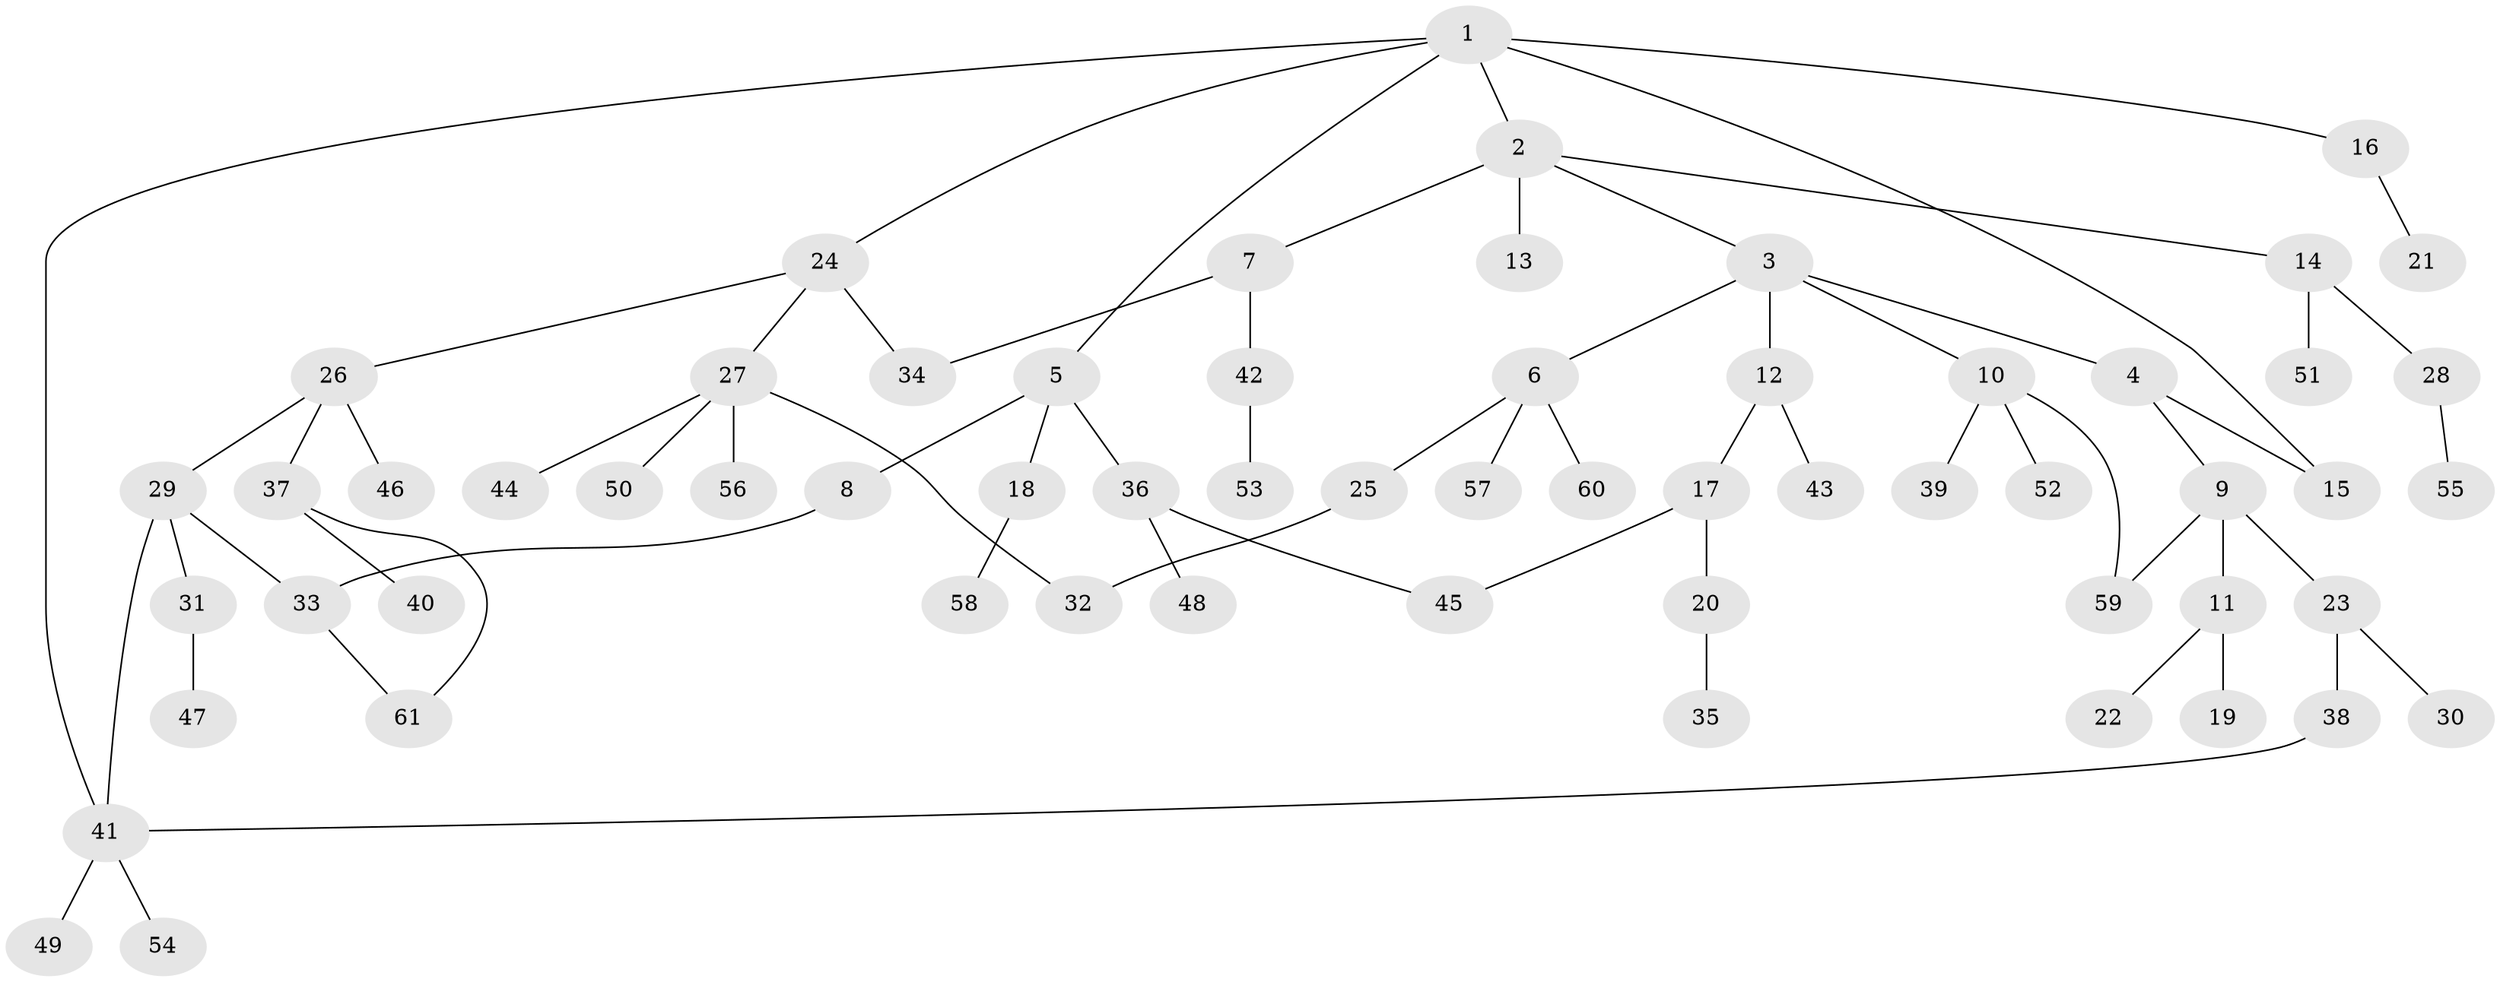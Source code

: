 // Generated by graph-tools (version 1.1) at 2025/01/03/09/25 03:01:02]
// undirected, 61 vertices, 69 edges
graph export_dot {
graph [start="1"]
  node [color=gray90,style=filled];
  1;
  2;
  3;
  4;
  5;
  6;
  7;
  8;
  9;
  10;
  11;
  12;
  13;
  14;
  15;
  16;
  17;
  18;
  19;
  20;
  21;
  22;
  23;
  24;
  25;
  26;
  27;
  28;
  29;
  30;
  31;
  32;
  33;
  34;
  35;
  36;
  37;
  38;
  39;
  40;
  41;
  42;
  43;
  44;
  45;
  46;
  47;
  48;
  49;
  50;
  51;
  52;
  53;
  54;
  55;
  56;
  57;
  58;
  59;
  60;
  61;
  1 -- 2;
  1 -- 5;
  1 -- 16;
  1 -- 24;
  1 -- 41;
  1 -- 15;
  2 -- 3;
  2 -- 7;
  2 -- 13;
  2 -- 14;
  3 -- 4;
  3 -- 6;
  3 -- 10;
  3 -- 12;
  4 -- 9;
  4 -- 15;
  5 -- 8;
  5 -- 18;
  5 -- 36;
  6 -- 25;
  6 -- 57;
  6 -- 60;
  7 -- 34;
  7 -- 42;
  8 -- 33;
  9 -- 11;
  9 -- 23;
  9 -- 59;
  10 -- 39;
  10 -- 52;
  10 -- 59;
  11 -- 19;
  11 -- 22;
  12 -- 17;
  12 -- 43;
  14 -- 28;
  14 -- 51;
  16 -- 21;
  17 -- 20;
  17 -- 45;
  18 -- 58;
  20 -- 35;
  23 -- 30;
  23 -- 38;
  24 -- 26;
  24 -- 27;
  24 -- 34;
  25 -- 32;
  26 -- 29;
  26 -- 37;
  26 -- 46;
  27 -- 32;
  27 -- 44;
  27 -- 50;
  27 -- 56;
  28 -- 55;
  29 -- 31;
  29 -- 41;
  29 -- 33;
  31 -- 47;
  33 -- 61;
  36 -- 45;
  36 -- 48;
  37 -- 40;
  37 -- 61;
  38 -- 41;
  41 -- 49;
  41 -- 54;
  42 -- 53;
}
